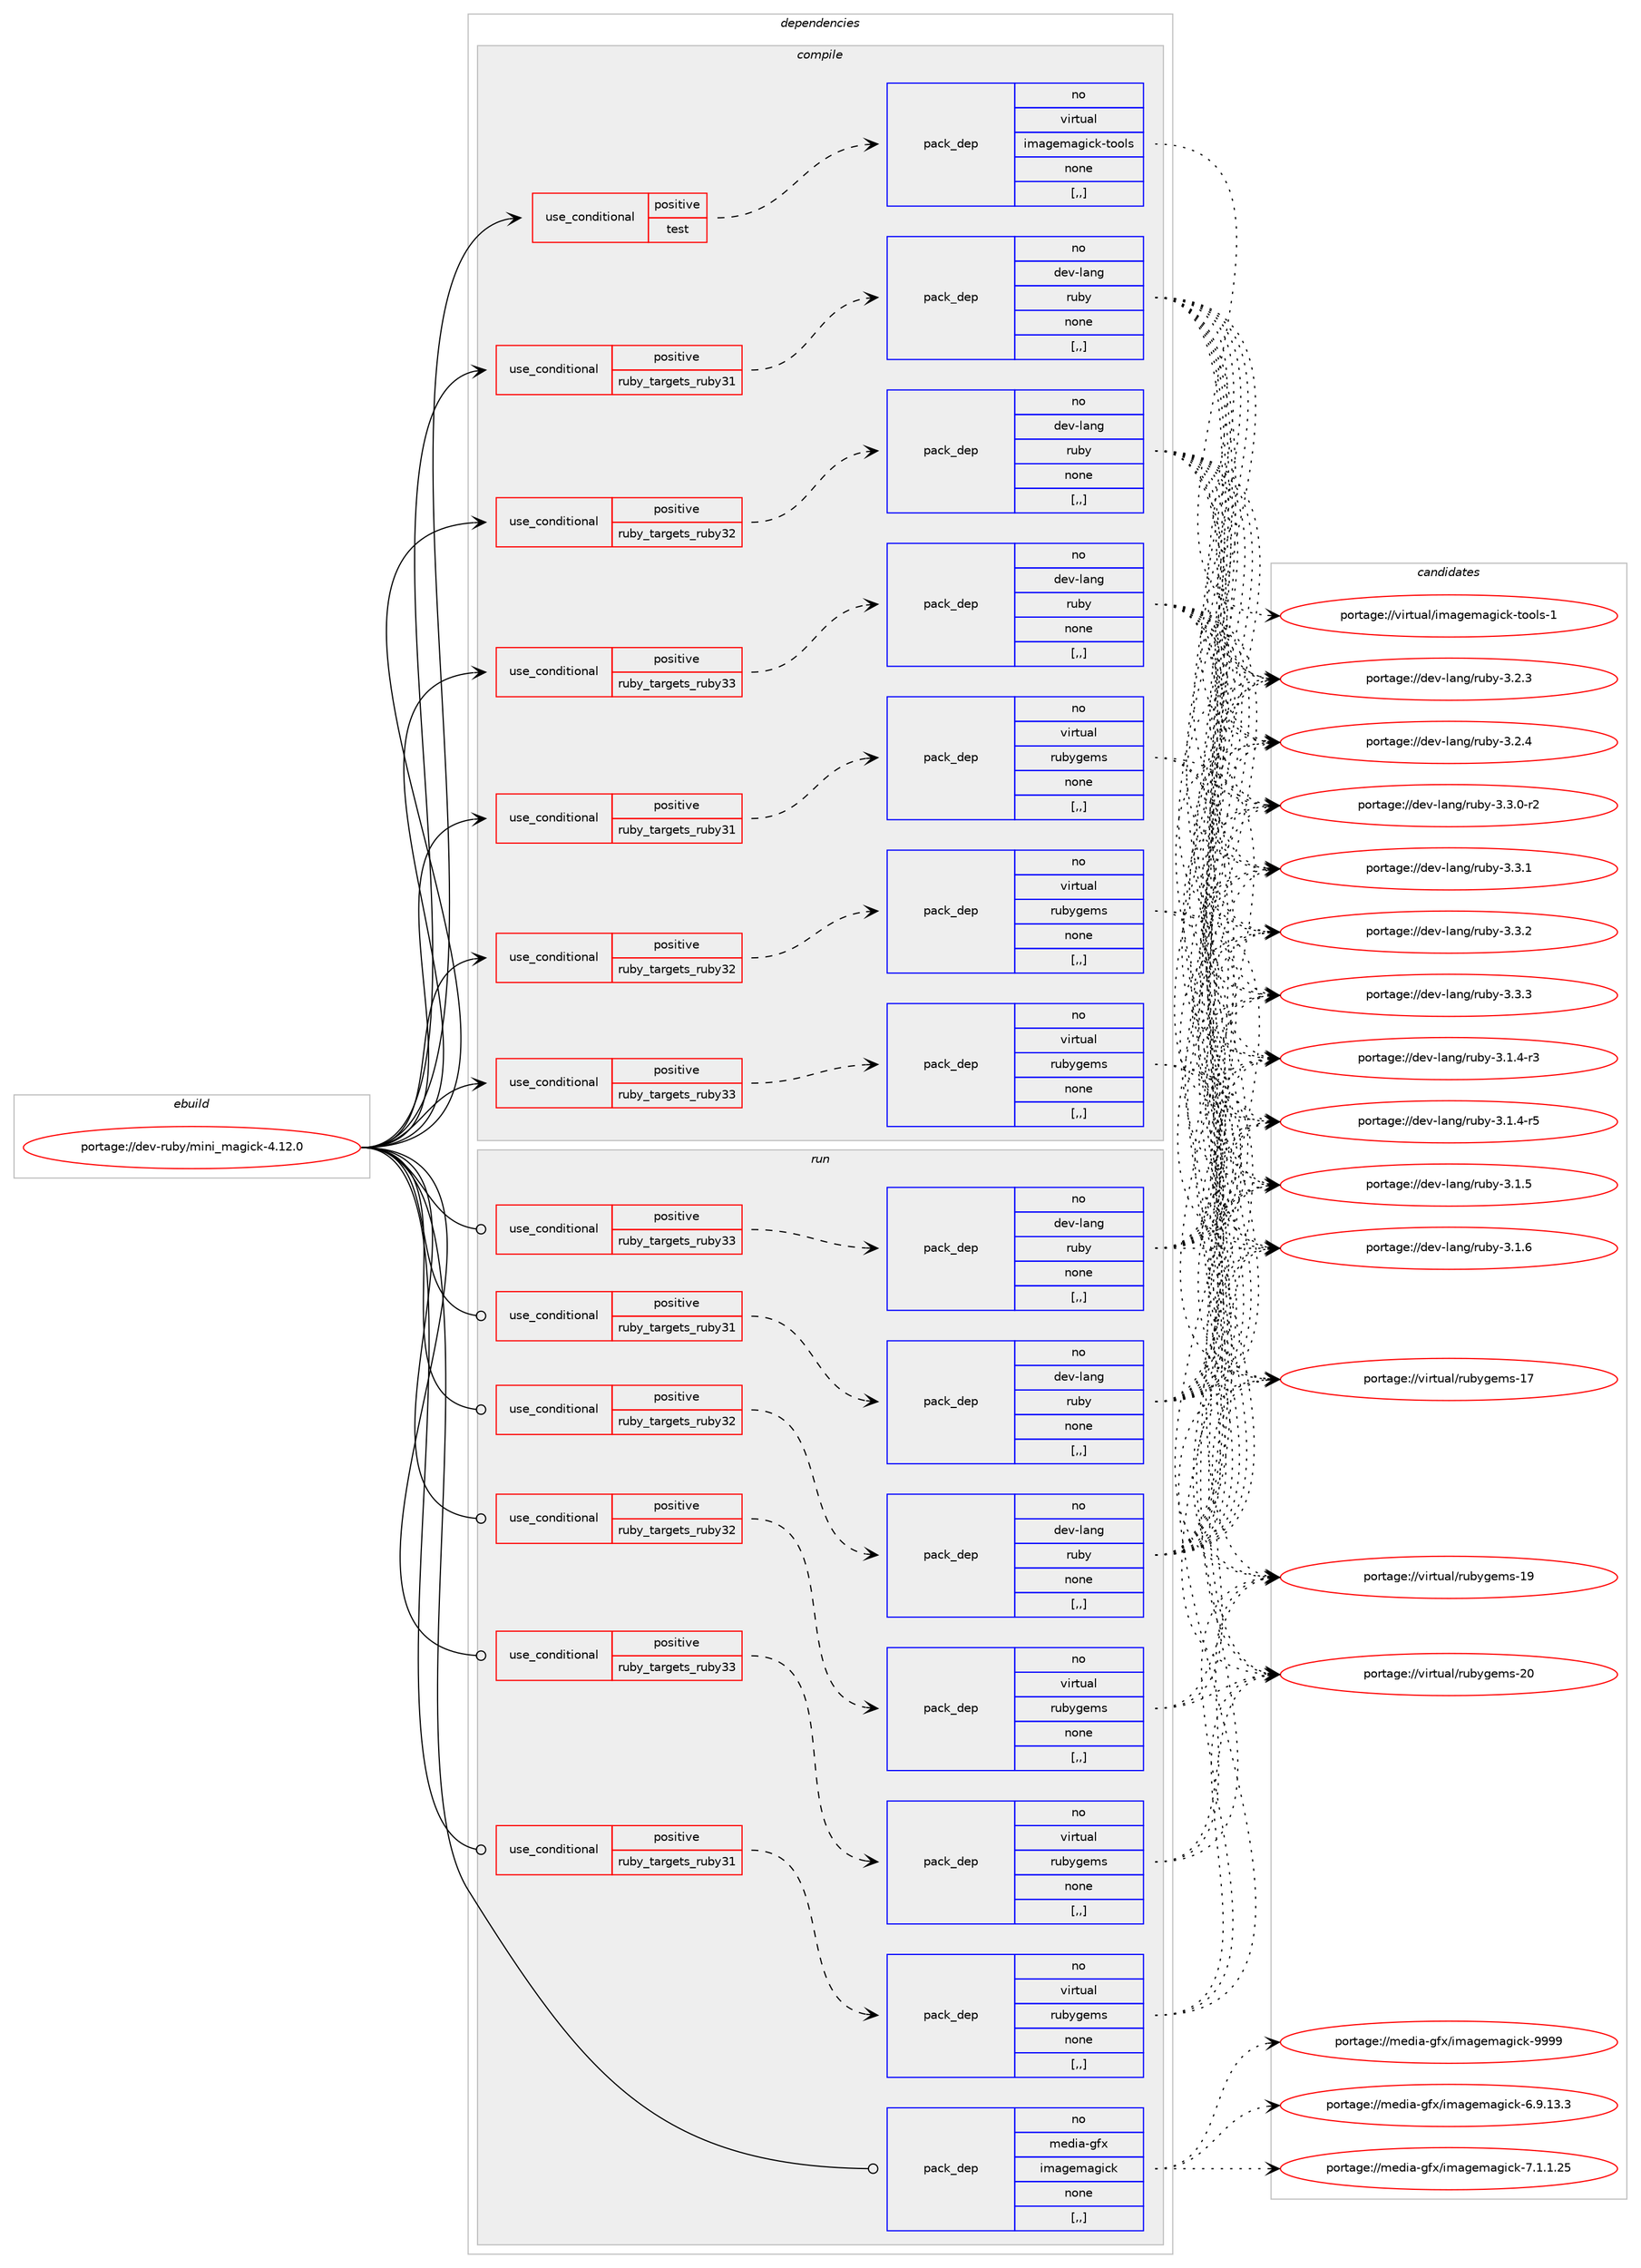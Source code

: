 digraph prolog {

# *************
# Graph options
# *************

newrank=true;
concentrate=true;
compound=true;
graph [rankdir=LR,fontname=Helvetica,fontsize=10,ranksep=1.5];#, ranksep=2.5, nodesep=0.2];
edge  [arrowhead=vee];
node  [fontname=Helvetica,fontsize=10];

# **********
# The ebuild
# **********

subgraph cluster_leftcol {
color=gray;
label=<<i>ebuild</i>>;
id [label="portage://dev-ruby/mini_magick-4.12.0", color=red, width=4, href="../dev-ruby/mini_magick-4.12.0.svg"];
}

# ****************
# The dependencies
# ****************

subgraph cluster_midcol {
color=gray;
label=<<i>dependencies</i>>;
subgraph cluster_compile {
fillcolor="#eeeeee";
style=filled;
label=<<i>compile</i>>;
subgraph cond49296 {
dependency185965 [label=<<TABLE BORDER="0" CELLBORDER="1" CELLSPACING="0" CELLPADDING="4"><TR><TD ROWSPAN="3" CELLPADDING="10">use_conditional</TD></TR><TR><TD>positive</TD></TR><TR><TD>ruby_targets_ruby31</TD></TR></TABLE>>, shape=none, color=red];
subgraph pack135363 {
dependency185966 [label=<<TABLE BORDER="0" CELLBORDER="1" CELLSPACING="0" CELLPADDING="4" WIDTH="220"><TR><TD ROWSPAN="6" CELLPADDING="30">pack_dep</TD></TR><TR><TD WIDTH="110">no</TD></TR><TR><TD>dev-lang</TD></TR><TR><TD>ruby</TD></TR><TR><TD>none</TD></TR><TR><TD>[,,]</TD></TR></TABLE>>, shape=none, color=blue];
}
dependency185965:e -> dependency185966:w [weight=20,style="dashed",arrowhead="vee"];
}
id:e -> dependency185965:w [weight=20,style="solid",arrowhead="vee"];
subgraph cond49297 {
dependency185967 [label=<<TABLE BORDER="0" CELLBORDER="1" CELLSPACING="0" CELLPADDING="4"><TR><TD ROWSPAN="3" CELLPADDING="10">use_conditional</TD></TR><TR><TD>positive</TD></TR><TR><TD>ruby_targets_ruby31</TD></TR></TABLE>>, shape=none, color=red];
subgraph pack135364 {
dependency185968 [label=<<TABLE BORDER="0" CELLBORDER="1" CELLSPACING="0" CELLPADDING="4" WIDTH="220"><TR><TD ROWSPAN="6" CELLPADDING="30">pack_dep</TD></TR><TR><TD WIDTH="110">no</TD></TR><TR><TD>virtual</TD></TR><TR><TD>rubygems</TD></TR><TR><TD>none</TD></TR><TR><TD>[,,]</TD></TR></TABLE>>, shape=none, color=blue];
}
dependency185967:e -> dependency185968:w [weight=20,style="dashed",arrowhead="vee"];
}
id:e -> dependency185967:w [weight=20,style="solid",arrowhead="vee"];
subgraph cond49298 {
dependency185969 [label=<<TABLE BORDER="0" CELLBORDER="1" CELLSPACING="0" CELLPADDING="4"><TR><TD ROWSPAN="3" CELLPADDING="10">use_conditional</TD></TR><TR><TD>positive</TD></TR><TR><TD>ruby_targets_ruby32</TD></TR></TABLE>>, shape=none, color=red];
subgraph pack135365 {
dependency185970 [label=<<TABLE BORDER="0" CELLBORDER="1" CELLSPACING="0" CELLPADDING="4" WIDTH="220"><TR><TD ROWSPAN="6" CELLPADDING="30">pack_dep</TD></TR><TR><TD WIDTH="110">no</TD></TR><TR><TD>dev-lang</TD></TR><TR><TD>ruby</TD></TR><TR><TD>none</TD></TR><TR><TD>[,,]</TD></TR></TABLE>>, shape=none, color=blue];
}
dependency185969:e -> dependency185970:w [weight=20,style="dashed",arrowhead="vee"];
}
id:e -> dependency185969:w [weight=20,style="solid",arrowhead="vee"];
subgraph cond49299 {
dependency185971 [label=<<TABLE BORDER="0" CELLBORDER="1" CELLSPACING="0" CELLPADDING="4"><TR><TD ROWSPAN="3" CELLPADDING="10">use_conditional</TD></TR><TR><TD>positive</TD></TR><TR><TD>ruby_targets_ruby32</TD></TR></TABLE>>, shape=none, color=red];
subgraph pack135366 {
dependency185972 [label=<<TABLE BORDER="0" CELLBORDER="1" CELLSPACING="0" CELLPADDING="4" WIDTH="220"><TR><TD ROWSPAN="6" CELLPADDING="30">pack_dep</TD></TR><TR><TD WIDTH="110">no</TD></TR><TR><TD>virtual</TD></TR><TR><TD>rubygems</TD></TR><TR><TD>none</TD></TR><TR><TD>[,,]</TD></TR></TABLE>>, shape=none, color=blue];
}
dependency185971:e -> dependency185972:w [weight=20,style="dashed",arrowhead="vee"];
}
id:e -> dependency185971:w [weight=20,style="solid",arrowhead="vee"];
subgraph cond49300 {
dependency185973 [label=<<TABLE BORDER="0" CELLBORDER="1" CELLSPACING="0" CELLPADDING="4"><TR><TD ROWSPAN="3" CELLPADDING="10">use_conditional</TD></TR><TR><TD>positive</TD></TR><TR><TD>ruby_targets_ruby33</TD></TR></TABLE>>, shape=none, color=red];
subgraph pack135367 {
dependency185974 [label=<<TABLE BORDER="0" CELLBORDER="1" CELLSPACING="0" CELLPADDING="4" WIDTH="220"><TR><TD ROWSPAN="6" CELLPADDING="30">pack_dep</TD></TR><TR><TD WIDTH="110">no</TD></TR><TR><TD>dev-lang</TD></TR><TR><TD>ruby</TD></TR><TR><TD>none</TD></TR><TR><TD>[,,]</TD></TR></TABLE>>, shape=none, color=blue];
}
dependency185973:e -> dependency185974:w [weight=20,style="dashed",arrowhead="vee"];
}
id:e -> dependency185973:w [weight=20,style="solid",arrowhead="vee"];
subgraph cond49301 {
dependency185975 [label=<<TABLE BORDER="0" CELLBORDER="1" CELLSPACING="0" CELLPADDING="4"><TR><TD ROWSPAN="3" CELLPADDING="10">use_conditional</TD></TR><TR><TD>positive</TD></TR><TR><TD>ruby_targets_ruby33</TD></TR></TABLE>>, shape=none, color=red];
subgraph pack135368 {
dependency185976 [label=<<TABLE BORDER="0" CELLBORDER="1" CELLSPACING="0" CELLPADDING="4" WIDTH="220"><TR><TD ROWSPAN="6" CELLPADDING="30">pack_dep</TD></TR><TR><TD WIDTH="110">no</TD></TR><TR><TD>virtual</TD></TR><TR><TD>rubygems</TD></TR><TR><TD>none</TD></TR><TR><TD>[,,]</TD></TR></TABLE>>, shape=none, color=blue];
}
dependency185975:e -> dependency185976:w [weight=20,style="dashed",arrowhead="vee"];
}
id:e -> dependency185975:w [weight=20,style="solid",arrowhead="vee"];
subgraph cond49302 {
dependency185977 [label=<<TABLE BORDER="0" CELLBORDER="1" CELLSPACING="0" CELLPADDING="4"><TR><TD ROWSPAN="3" CELLPADDING="10">use_conditional</TD></TR><TR><TD>positive</TD></TR><TR><TD>test</TD></TR></TABLE>>, shape=none, color=red];
subgraph pack135369 {
dependency185978 [label=<<TABLE BORDER="0" CELLBORDER="1" CELLSPACING="0" CELLPADDING="4" WIDTH="220"><TR><TD ROWSPAN="6" CELLPADDING="30">pack_dep</TD></TR><TR><TD WIDTH="110">no</TD></TR><TR><TD>virtual</TD></TR><TR><TD>imagemagick-tools</TD></TR><TR><TD>none</TD></TR><TR><TD>[,,]</TD></TR></TABLE>>, shape=none, color=blue];
}
dependency185977:e -> dependency185978:w [weight=20,style="dashed",arrowhead="vee"];
}
id:e -> dependency185977:w [weight=20,style="solid",arrowhead="vee"];
}
subgraph cluster_compileandrun {
fillcolor="#eeeeee";
style=filled;
label=<<i>compile and run</i>>;
}
subgraph cluster_run {
fillcolor="#eeeeee";
style=filled;
label=<<i>run</i>>;
subgraph cond49303 {
dependency185979 [label=<<TABLE BORDER="0" CELLBORDER="1" CELLSPACING="0" CELLPADDING="4"><TR><TD ROWSPAN="3" CELLPADDING="10">use_conditional</TD></TR><TR><TD>positive</TD></TR><TR><TD>ruby_targets_ruby31</TD></TR></TABLE>>, shape=none, color=red];
subgraph pack135370 {
dependency185980 [label=<<TABLE BORDER="0" CELLBORDER="1" CELLSPACING="0" CELLPADDING="4" WIDTH="220"><TR><TD ROWSPAN="6" CELLPADDING="30">pack_dep</TD></TR><TR><TD WIDTH="110">no</TD></TR><TR><TD>dev-lang</TD></TR><TR><TD>ruby</TD></TR><TR><TD>none</TD></TR><TR><TD>[,,]</TD></TR></TABLE>>, shape=none, color=blue];
}
dependency185979:e -> dependency185980:w [weight=20,style="dashed",arrowhead="vee"];
}
id:e -> dependency185979:w [weight=20,style="solid",arrowhead="odot"];
subgraph cond49304 {
dependency185981 [label=<<TABLE BORDER="0" CELLBORDER="1" CELLSPACING="0" CELLPADDING="4"><TR><TD ROWSPAN="3" CELLPADDING="10">use_conditional</TD></TR><TR><TD>positive</TD></TR><TR><TD>ruby_targets_ruby31</TD></TR></TABLE>>, shape=none, color=red];
subgraph pack135371 {
dependency185982 [label=<<TABLE BORDER="0" CELLBORDER="1" CELLSPACING="0" CELLPADDING="4" WIDTH="220"><TR><TD ROWSPAN="6" CELLPADDING="30">pack_dep</TD></TR><TR><TD WIDTH="110">no</TD></TR><TR><TD>virtual</TD></TR><TR><TD>rubygems</TD></TR><TR><TD>none</TD></TR><TR><TD>[,,]</TD></TR></TABLE>>, shape=none, color=blue];
}
dependency185981:e -> dependency185982:w [weight=20,style="dashed",arrowhead="vee"];
}
id:e -> dependency185981:w [weight=20,style="solid",arrowhead="odot"];
subgraph cond49305 {
dependency185983 [label=<<TABLE BORDER="0" CELLBORDER="1" CELLSPACING="0" CELLPADDING="4"><TR><TD ROWSPAN="3" CELLPADDING="10">use_conditional</TD></TR><TR><TD>positive</TD></TR><TR><TD>ruby_targets_ruby32</TD></TR></TABLE>>, shape=none, color=red];
subgraph pack135372 {
dependency185984 [label=<<TABLE BORDER="0" CELLBORDER="1" CELLSPACING="0" CELLPADDING="4" WIDTH="220"><TR><TD ROWSPAN="6" CELLPADDING="30">pack_dep</TD></TR><TR><TD WIDTH="110">no</TD></TR><TR><TD>dev-lang</TD></TR><TR><TD>ruby</TD></TR><TR><TD>none</TD></TR><TR><TD>[,,]</TD></TR></TABLE>>, shape=none, color=blue];
}
dependency185983:e -> dependency185984:w [weight=20,style="dashed",arrowhead="vee"];
}
id:e -> dependency185983:w [weight=20,style="solid",arrowhead="odot"];
subgraph cond49306 {
dependency185985 [label=<<TABLE BORDER="0" CELLBORDER="1" CELLSPACING="0" CELLPADDING="4"><TR><TD ROWSPAN="3" CELLPADDING="10">use_conditional</TD></TR><TR><TD>positive</TD></TR><TR><TD>ruby_targets_ruby32</TD></TR></TABLE>>, shape=none, color=red];
subgraph pack135373 {
dependency185986 [label=<<TABLE BORDER="0" CELLBORDER="1" CELLSPACING="0" CELLPADDING="4" WIDTH="220"><TR><TD ROWSPAN="6" CELLPADDING="30">pack_dep</TD></TR><TR><TD WIDTH="110">no</TD></TR><TR><TD>virtual</TD></TR><TR><TD>rubygems</TD></TR><TR><TD>none</TD></TR><TR><TD>[,,]</TD></TR></TABLE>>, shape=none, color=blue];
}
dependency185985:e -> dependency185986:w [weight=20,style="dashed",arrowhead="vee"];
}
id:e -> dependency185985:w [weight=20,style="solid",arrowhead="odot"];
subgraph cond49307 {
dependency185987 [label=<<TABLE BORDER="0" CELLBORDER="1" CELLSPACING="0" CELLPADDING="4"><TR><TD ROWSPAN="3" CELLPADDING="10">use_conditional</TD></TR><TR><TD>positive</TD></TR><TR><TD>ruby_targets_ruby33</TD></TR></TABLE>>, shape=none, color=red];
subgraph pack135374 {
dependency185988 [label=<<TABLE BORDER="0" CELLBORDER="1" CELLSPACING="0" CELLPADDING="4" WIDTH="220"><TR><TD ROWSPAN="6" CELLPADDING="30">pack_dep</TD></TR><TR><TD WIDTH="110">no</TD></TR><TR><TD>dev-lang</TD></TR><TR><TD>ruby</TD></TR><TR><TD>none</TD></TR><TR><TD>[,,]</TD></TR></TABLE>>, shape=none, color=blue];
}
dependency185987:e -> dependency185988:w [weight=20,style="dashed",arrowhead="vee"];
}
id:e -> dependency185987:w [weight=20,style="solid",arrowhead="odot"];
subgraph cond49308 {
dependency185989 [label=<<TABLE BORDER="0" CELLBORDER="1" CELLSPACING="0" CELLPADDING="4"><TR><TD ROWSPAN="3" CELLPADDING="10">use_conditional</TD></TR><TR><TD>positive</TD></TR><TR><TD>ruby_targets_ruby33</TD></TR></TABLE>>, shape=none, color=red];
subgraph pack135375 {
dependency185990 [label=<<TABLE BORDER="0" CELLBORDER="1" CELLSPACING="0" CELLPADDING="4" WIDTH="220"><TR><TD ROWSPAN="6" CELLPADDING="30">pack_dep</TD></TR><TR><TD WIDTH="110">no</TD></TR><TR><TD>virtual</TD></TR><TR><TD>rubygems</TD></TR><TR><TD>none</TD></TR><TR><TD>[,,]</TD></TR></TABLE>>, shape=none, color=blue];
}
dependency185989:e -> dependency185990:w [weight=20,style="dashed",arrowhead="vee"];
}
id:e -> dependency185989:w [weight=20,style="solid",arrowhead="odot"];
subgraph pack135376 {
dependency185991 [label=<<TABLE BORDER="0" CELLBORDER="1" CELLSPACING="0" CELLPADDING="4" WIDTH="220"><TR><TD ROWSPAN="6" CELLPADDING="30">pack_dep</TD></TR><TR><TD WIDTH="110">no</TD></TR><TR><TD>media-gfx</TD></TR><TR><TD>imagemagick</TD></TR><TR><TD>none</TD></TR><TR><TD>[,,]</TD></TR></TABLE>>, shape=none, color=blue];
}
id:e -> dependency185991:w [weight=20,style="solid",arrowhead="odot"];
}
}

# **************
# The candidates
# **************

subgraph cluster_choices {
rank=same;
color=gray;
label=<<i>candidates</i>>;

subgraph choice135363 {
color=black;
nodesep=1;
choice100101118451089711010347114117981214551464946524511451 [label="portage://dev-lang/ruby-3.1.4-r3", color=red, width=4,href="../dev-lang/ruby-3.1.4-r3.svg"];
choice100101118451089711010347114117981214551464946524511453 [label="portage://dev-lang/ruby-3.1.4-r5", color=red, width=4,href="../dev-lang/ruby-3.1.4-r5.svg"];
choice10010111845108971101034711411798121455146494653 [label="portage://dev-lang/ruby-3.1.5", color=red, width=4,href="../dev-lang/ruby-3.1.5.svg"];
choice10010111845108971101034711411798121455146494654 [label="portage://dev-lang/ruby-3.1.6", color=red, width=4,href="../dev-lang/ruby-3.1.6.svg"];
choice10010111845108971101034711411798121455146504651 [label="portage://dev-lang/ruby-3.2.3", color=red, width=4,href="../dev-lang/ruby-3.2.3.svg"];
choice10010111845108971101034711411798121455146504652 [label="portage://dev-lang/ruby-3.2.4", color=red, width=4,href="../dev-lang/ruby-3.2.4.svg"];
choice100101118451089711010347114117981214551465146484511450 [label="portage://dev-lang/ruby-3.3.0-r2", color=red, width=4,href="../dev-lang/ruby-3.3.0-r2.svg"];
choice10010111845108971101034711411798121455146514649 [label="portage://dev-lang/ruby-3.3.1", color=red, width=4,href="../dev-lang/ruby-3.3.1.svg"];
choice10010111845108971101034711411798121455146514650 [label="portage://dev-lang/ruby-3.3.2", color=red, width=4,href="../dev-lang/ruby-3.3.2.svg"];
choice10010111845108971101034711411798121455146514651 [label="portage://dev-lang/ruby-3.3.3", color=red, width=4,href="../dev-lang/ruby-3.3.3.svg"];
dependency185966:e -> choice100101118451089711010347114117981214551464946524511451:w [style=dotted,weight="100"];
dependency185966:e -> choice100101118451089711010347114117981214551464946524511453:w [style=dotted,weight="100"];
dependency185966:e -> choice10010111845108971101034711411798121455146494653:w [style=dotted,weight="100"];
dependency185966:e -> choice10010111845108971101034711411798121455146494654:w [style=dotted,weight="100"];
dependency185966:e -> choice10010111845108971101034711411798121455146504651:w [style=dotted,weight="100"];
dependency185966:e -> choice10010111845108971101034711411798121455146504652:w [style=dotted,weight="100"];
dependency185966:e -> choice100101118451089711010347114117981214551465146484511450:w [style=dotted,weight="100"];
dependency185966:e -> choice10010111845108971101034711411798121455146514649:w [style=dotted,weight="100"];
dependency185966:e -> choice10010111845108971101034711411798121455146514650:w [style=dotted,weight="100"];
dependency185966:e -> choice10010111845108971101034711411798121455146514651:w [style=dotted,weight="100"];
}
subgraph choice135364 {
color=black;
nodesep=1;
choice118105114116117971084711411798121103101109115454955 [label="portage://virtual/rubygems-17", color=red, width=4,href="../virtual/rubygems-17.svg"];
choice118105114116117971084711411798121103101109115454957 [label="portage://virtual/rubygems-19", color=red, width=4,href="../virtual/rubygems-19.svg"];
choice118105114116117971084711411798121103101109115455048 [label="portage://virtual/rubygems-20", color=red, width=4,href="../virtual/rubygems-20.svg"];
dependency185968:e -> choice118105114116117971084711411798121103101109115454955:w [style=dotted,weight="100"];
dependency185968:e -> choice118105114116117971084711411798121103101109115454957:w [style=dotted,weight="100"];
dependency185968:e -> choice118105114116117971084711411798121103101109115455048:w [style=dotted,weight="100"];
}
subgraph choice135365 {
color=black;
nodesep=1;
choice100101118451089711010347114117981214551464946524511451 [label="portage://dev-lang/ruby-3.1.4-r3", color=red, width=4,href="../dev-lang/ruby-3.1.4-r3.svg"];
choice100101118451089711010347114117981214551464946524511453 [label="portage://dev-lang/ruby-3.1.4-r5", color=red, width=4,href="../dev-lang/ruby-3.1.4-r5.svg"];
choice10010111845108971101034711411798121455146494653 [label="portage://dev-lang/ruby-3.1.5", color=red, width=4,href="../dev-lang/ruby-3.1.5.svg"];
choice10010111845108971101034711411798121455146494654 [label="portage://dev-lang/ruby-3.1.6", color=red, width=4,href="../dev-lang/ruby-3.1.6.svg"];
choice10010111845108971101034711411798121455146504651 [label="portage://dev-lang/ruby-3.2.3", color=red, width=4,href="../dev-lang/ruby-3.2.3.svg"];
choice10010111845108971101034711411798121455146504652 [label="portage://dev-lang/ruby-3.2.4", color=red, width=4,href="../dev-lang/ruby-3.2.4.svg"];
choice100101118451089711010347114117981214551465146484511450 [label="portage://dev-lang/ruby-3.3.0-r2", color=red, width=4,href="../dev-lang/ruby-3.3.0-r2.svg"];
choice10010111845108971101034711411798121455146514649 [label="portage://dev-lang/ruby-3.3.1", color=red, width=4,href="../dev-lang/ruby-3.3.1.svg"];
choice10010111845108971101034711411798121455146514650 [label="portage://dev-lang/ruby-3.3.2", color=red, width=4,href="../dev-lang/ruby-3.3.2.svg"];
choice10010111845108971101034711411798121455146514651 [label="portage://dev-lang/ruby-3.3.3", color=red, width=4,href="../dev-lang/ruby-3.3.3.svg"];
dependency185970:e -> choice100101118451089711010347114117981214551464946524511451:w [style=dotted,weight="100"];
dependency185970:e -> choice100101118451089711010347114117981214551464946524511453:w [style=dotted,weight="100"];
dependency185970:e -> choice10010111845108971101034711411798121455146494653:w [style=dotted,weight="100"];
dependency185970:e -> choice10010111845108971101034711411798121455146494654:w [style=dotted,weight="100"];
dependency185970:e -> choice10010111845108971101034711411798121455146504651:w [style=dotted,weight="100"];
dependency185970:e -> choice10010111845108971101034711411798121455146504652:w [style=dotted,weight="100"];
dependency185970:e -> choice100101118451089711010347114117981214551465146484511450:w [style=dotted,weight="100"];
dependency185970:e -> choice10010111845108971101034711411798121455146514649:w [style=dotted,weight="100"];
dependency185970:e -> choice10010111845108971101034711411798121455146514650:w [style=dotted,weight="100"];
dependency185970:e -> choice10010111845108971101034711411798121455146514651:w [style=dotted,weight="100"];
}
subgraph choice135366 {
color=black;
nodesep=1;
choice118105114116117971084711411798121103101109115454955 [label="portage://virtual/rubygems-17", color=red, width=4,href="../virtual/rubygems-17.svg"];
choice118105114116117971084711411798121103101109115454957 [label="portage://virtual/rubygems-19", color=red, width=4,href="../virtual/rubygems-19.svg"];
choice118105114116117971084711411798121103101109115455048 [label="portage://virtual/rubygems-20", color=red, width=4,href="../virtual/rubygems-20.svg"];
dependency185972:e -> choice118105114116117971084711411798121103101109115454955:w [style=dotted,weight="100"];
dependency185972:e -> choice118105114116117971084711411798121103101109115454957:w [style=dotted,weight="100"];
dependency185972:e -> choice118105114116117971084711411798121103101109115455048:w [style=dotted,weight="100"];
}
subgraph choice135367 {
color=black;
nodesep=1;
choice100101118451089711010347114117981214551464946524511451 [label="portage://dev-lang/ruby-3.1.4-r3", color=red, width=4,href="../dev-lang/ruby-3.1.4-r3.svg"];
choice100101118451089711010347114117981214551464946524511453 [label="portage://dev-lang/ruby-3.1.4-r5", color=red, width=4,href="../dev-lang/ruby-3.1.4-r5.svg"];
choice10010111845108971101034711411798121455146494653 [label="portage://dev-lang/ruby-3.1.5", color=red, width=4,href="../dev-lang/ruby-3.1.5.svg"];
choice10010111845108971101034711411798121455146494654 [label="portage://dev-lang/ruby-3.1.6", color=red, width=4,href="../dev-lang/ruby-3.1.6.svg"];
choice10010111845108971101034711411798121455146504651 [label="portage://dev-lang/ruby-3.2.3", color=red, width=4,href="../dev-lang/ruby-3.2.3.svg"];
choice10010111845108971101034711411798121455146504652 [label="portage://dev-lang/ruby-3.2.4", color=red, width=4,href="../dev-lang/ruby-3.2.4.svg"];
choice100101118451089711010347114117981214551465146484511450 [label="portage://dev-lang/ruby-3.3.0-r2", color=red, width=4,href="../dev-lang/ruby-3.3.0-r2.svg"];
choice10010111845108971101034711411798121455146514649 [label="portage://dev-lang/ruby-3.3.1", color=red, width=4,href="../dev-lang/ruby-3.3.1.svg"];
choice10010111845108971101034711411798121455146514650 [label="portage://dev-lang/ruby-3.3.2", color=red, width=4,href="../dev-lang/ruby-3.3.2.svg"];
choice10010111845108971101034711411798121455146514651 [label="portage://dev-lang/ruby-3.3.3", color=red, width=4,href="../dev-lang/ruby-3.3.3.svg"];
dependency185974:e -> choice100101118451089711010347114117981214551464946524511451:w [style=dotted,weight="100"];
dependency185974:e -> choice100101118451089711010347114117981214551464946524511453:w [style=dotted,weight="100"];
dependency185974:e -> choice10010111845108971101034711411798121455146494653:w [style=dotted,weight="100"];
dependency185974:e -> choice10010111845108971101034711411798121455146494654:w [style=dotted,weight="100"];
dependency185974:e -> choice10010111845108971101034711411798121455146504651:w [style=dotted,weight="100"];
dependency185974:e -> choice10010111845108971101034711411798121455146504652:w [style=dotted,weight="100"];
dependency185974:e -> choice100101118451089711010347114117981214551465146484511450:w [style=dotted,weight="100"];
dependency185974:e -> choice10010111845108971101034711411798121455146514649:w [style=dotted,weight="100"];
dependency185974:e -> choice10010111845108971101034711411798121455146514650:w [style=dotted,weight="100"];
dependency185974:e -> choice10010111845108971101034711411798121455146514651:w [style=dotted,weight="100"];
}
subgraph choice135368 {
color=black;
nodesep=1;
choice118105114116117971084711411798121103101109115454955 [label="portage://virtual/rubygems-17", color=red, width=4,href="../virtual/rubygems-17.svg"];
choice118105114116117971084711411798121103101109115454957 [label="portage://virtual/rubygems-19", color=red, width=4,href="../virtual/rubygems-19.svg"];
choice118105114116117971084711411798121103101109115455048 [label="portage://virtual/rubygems-20", color=red, width=4,href="../virtual/rubygems-20.svg"];
dependency185976:e -> choice118105114116117971084711411798121103101109115454955:w [style=dotted,weight="100"];
dependency185976:e -> choice118105114116117971084711411798121103101109115454957:w [style=dotted,weight="100"];
dependency185976:e -> choice118105114116117971084711411798121103101109115455048:w [style=dotted,weight="100"];
}
subgraph choice135369 {
color=black;
nodesep=1;
choice1181051141161179710847105109971031011099710310599107451161111111081154549 [label="portage://virtual/imagemagick-tools-1", color=red, width=4,href="../virtual/imagemagick-tools-1.svg"];
dependency185978:e -> choice1181051141161179710847105109971031011099710310599107451161111111081154549:w [style=dotted,weight="100"];
}
subgraph choice135370 {
color=black;
nodesep=1;
choice100101118451089711010347114117981214551464946524511451 [label="portage://dev-lang/ruby-3.1.4-r3", color=red, width=4,href="../dev-lang/ruby-3.1.4-r3.svg"];
choice100101118451089711010347114117981214551464946524511453 [label="portage://dev-lang/ruby-3.1.4-r5", color=red, width=4,href="../dev-lang/ruby-3.1.4-r5.svg"];
choice10010111845108971101034711411798121455146494653 [label="portage://dev-lang/ruby-3.1.5", color=red, width=4,href="../dev-lang/ruby-3.1.5.svg"];
choice10010111845108971101034711411798121455146494654 [label="portage://dev-lang/ruby-3.1.6", color=red, width=4,href="../dev-lang/ruby-3.1.6.svg"];
choice10010111845108971101034711411798121455146504651 [label="portage://dev-lang/ruby-3.2.3", color=red, width=4,href="../dev-lang/ruby-3.2.3.svg"];
choice10010111845108971101034711411798121455146504652 [label="portage://dev-lang/ruby-3.2.4", color=red, width=4,href="../dev-lang/ruby-3.2.4.svg"];
choice100101118451089711010347114117981214551465146484511450 [label="portage://dev-lang/ruby-3.3.0-r2", color=red, width=4,href="../dev-lang/ruby-3.3.0-r2.svg"];
choice10010111845108971101034711411798121455146514649 [label="portage://dev-lang/ruby-3.3.1", color=red, width=4,href="../dev-lang/ruby-3.3.1.svg"];
choice10010111845108971101034711411798121455146514650 [label="portage://dev-lang/ruby-3.3.2", color=red, width=4,href="../dev-lang/ruby-3.3.2.svg"];
choice10010111845108971101034711411798121455146514651 [label="portage://dev-lang/ruby-3.3.3", color=red, width=4,href="../dev-lang/ruby-3.3.3.svg"];
dependency185980:e -> choice100101118451089711010347114117981214551464946524511451:w [style=dotted,weight="100"];
dependency185980:e -> choice100101118451089711010347114117981214551464946524511453:w [style=dotted,weight="100"];
dependency185980:e -> choice10010111845108971101034711411798121455146494653:w [style=dotted,weight="100"];
dependency185980:e -> choice10010111845108971101034711411798121455146494654:w [style=dotted,weight="100"];
dependency185980:e -> choice10010111845108971101034711411798121455146504651:w [style=dotted,weight="100"];
dependency185980:e -> choice10010111845108971101034711411798121455146504652:w [style=dotted,weight="100"];
dependency185980:e -> choice100101118451089711010347114117981214551465146484511450:w [style=dotted,weight="100"];
dependency185980:e -> choice10010111845108971101034711411798121455146514649:w [style=dotted,weight="100"];
dependency185980:e -> choice10010111845108971101034711411798121455146514650:w [style=dotted,weight="100"];
dependency185980:e -> choice10010111845108971101034711411798121455146514651:w [style=dotted,weight="100"];
}
subgraph choice135371 {
color=black;
nodesep=1;
choice118105114116117971084711411798121103101109115454955 [label="portage://virtual/rubygems-17", color=red, width=4,href="../virtual/rubygems-17.svg"];
choice118105114116117971084711411798121103101109115454957 [label="portage://virtual/rubygems-19", color=red, width=4,href="../virtual/rubygems-19.svg"];
choice118105114116117971084711411798121103101109115455048 [label="portage://virtual/rubygems-20", color=red, width=4,href="../virtual/rubygems-20.svg"];
dependency185982:e -> choice118105114116117971084711411798121103101109115454955:w [style=dotted,weight="100"];
dependency185982:e -> choice118105114116117971084711411798121103101109115454957:w [style=dotted,weight="100"];
dependency185982:e -> choice118105114116117971084711411798121103101109115455048:w [style=dotted,weight="100"];
}
subgraph choice135372 {
color=black;
nodesep=1;
choice100101118451089711010347114117981214551464946524511451 [label="portage://dev-lang/ruby-3.1.4-r3", color=red, width=4,href="../dev-lang/ruby-3.1.4-r3.svg"];
choice100101118451089711010347114117981214551464946524511453 [label="portage://dev-lang/ruby-3.1.4-r5", color=red, width=4,href="../dev-lang/ruby-3.1.4-r5.svg"];
choice10010111845108971101034711411798121455146494653 [label="portage://dev-lang/ruby-3.1.5", color=red, width=4,href="../dev-lang/ruby-3.1.5.svg"];
choice10010111845108971101034711411798121455146494654 [label="portage://dev-lang/ruby-3.1.6", color=red, width=4,href="../dev-lang/ruby-3.1.6.svg"];
choice10010111845108971101034711411798121455146504651 [label="portage://dev-lang/ruby-3.2.3", color=red, width=4,href="../dev-lang/ruby-3.2.3.svg"];
choice10010111845108971101034711411798121455146504652 [label="portage://dev-lang/ruby-3.2.4", color=red, width=4,href="../dev-lang/ruby-3.2.4.svg"];
choice100101118451089711010347114117981214551465146484511450 [label="portage://dev-lang/ruby-3.3.0-r2", color=red, width=4,href="../dev-lang/ruby-3.3.0-r2.svg"];
choice10010111845108971101034711411798121455146514649 [label="portage://dev-lang/ruby-3.3.1", color=red, width=4,href="../dev-lang/ruby-3.3.1.svg"];
choice10010111845108971101034711411798121455146514650 [label="portage://dev-lang/ruby-3.3.2", color=red, width=4,href="../dev-lang/ruby-3.3.2.svg"];
choice10010111845108971101034711411798121455146514651 [label="portage://dev-lang/ruby-3.3.3", color=red, width=4,href="../dev-lang/ruby-3.3.3.svg"];
dependency185984:e -> choice100101118451089711010347114117981214551464946524511451:w [style=dotted,weight="100"];
dependency185984:e -> choice100101118451089711010347114117981214551464946524511453:w [style=dotted,weight="100"];
dependency185984:e -> choice10010111845108971101034711411798121455146494653:w [style=dotted,weight="100"];
dependency185984:e -> choice10010111845108971101034711411798121455146494654:w [style=dotted,weight="100"];
dependency185984:e -> choice10010111845108971101034711411798121455146504651:w [style=dotted,weight="100"];
dependency185984:e -> choice10010111845108971101034711411798121455146504652:w [style=dotted,weight="100"];
dependency185984:e -> choice100101118451089711010347114117981214551465146484511450:w [style=dotted,weight="100"];
dependency185984:e -> choice10010111845108971101034711411798121455146514649:w [style=dotted,weight="100"];
dependency185984:e -> choice10010111845108971101034711411798121455146514650:w [style=dotted,weight="100"];
dependency185984:e -> choice10010111845108971101034711411798121455146514651:w [style=dotted,weight="100"];
}
subgraph choice135373 {
color=black;
nodesep=1;
choice118105114116117971084711411798121103101109115454955 [label="portage://virtual/rubygems-17", color=red, width=4,href="../virtual/rubygems-17.svg"];
choice118105114116117971084711411798121103101109115454957 [label="portage://virtual/rubygems-19", color=red, width=4,href="../virtual/rubygems-19.svg"];
choice118105114116117971084711411798121103101109115455048 [label="portage://virtual/rubygems-20", color=red, width=4,href="../virtual/rubygems-20.svg"];
dependency185986:e -> choice118105114116117971084711411798121103101109115454955:w [style=dotted,weight="100"];
dependency185986:e -> choice118105114116117971084711411798121103101109115454957:w [style=dotted,weight="100"];
dependency185986:e -> choice118105114116117971084711411798121103101109115455048:w [style=dotted,weight="100"];
}
subgraph choice135374 {
color=black;
nodesep=1;
choice100101118451089711010347114117981214551464946524511451 [label="portage://dev-lang/ruby-3.1.4-r3", color=red, width=4,href="../dev-lang/ruby-3.1.4-r3.svg"];
choice100101118451089711010347114117981214551464946524511453 [label="portage://dev-lang/ruby-3.1.4-r5", color=red, width=4,href="../dev-lang/ruby-3.1.4-r5.svg"];
choice10010111845108971101034711411798121455146494653 [label="portage://dev-lang/ruby-3.1.5", color=red, width=4,href="../dev-lang/ruby-3.1.5.svg"];
choice10010111845108971101034711411798121455146494654 [label="portage://dev-lang/ruby-3.1.6", color=red, width=4,href="../dev-lang/ruby-3.1.6.svg"];
choice10010111845108971101034711411798121455146504651 [label="portage://dev-lang/ruby-3.2.3", color=red, width=4,href="../dev-lang/ruby-3.2.3.svg"];
choice10010111845108971101034711411798121455146504652 [label="portage://dev-lang/ruby-3.2.4", color=red, width=4,href="../dev-lang/ruby-3.2.4.svg"];
choice100101118451089711010347114117981214551465146484511450 [label="portage://dev-lang/ruby-3.3.0-r2", color=red, width=4,href="../dev-lang/ruby-3.3.0-r2.svg"];
choice10010111845108971101034711411798121455146514649 [label="portage://dev-lang/ruby-3.3.1", color=red, width=4,href="../dev-lang/ruby-3.3.1.svg"];
choice10010111845108971101034711411798121455146514650 [label="portage://dev-lang/ruby-3.3.2", color=red, width=4,href="../dev-lang/ruby-3.3.2.svg"];
choice10010111845108971101034711411798121455146514651 [label="portage://dev-lang/ruby-3.3.3", color=red, width=4,href="../dev-lang/ruby-3.3.3.svg"];
dependency185988:e -> choice100101118451089711010347114117981214551464946524511451:w [style=dotted,weight="100"];
dependency185988:e -> choice100101118451089711010347114117981214551464946524511453:w [style=dotted,weight="100"];
dependency185988:e -> choice10010111845108971101034711411798121455146494653:w [style=dotted,weight="100"];
dependency185988:e -> choice10010111845108971101034711411798121455146494654:w [style=dotted,weight="100"];
dependency185988:e -> choice10010111845108971101034711411798121455146504651:w [style=dotted,weight="100"];
dependency185988:e -> choice10010111845108971101034711411798121455146504652:w [style=dotted,weight="100"];
dependency185988:e -> choice100101118451089711010347114117981214551465146484511450:w [style=dotted,weight="100"];
dependency185988:e -> choice10010111845108971101034711411798121455146514649:w [style=dotted,weight="100"];
dependency185988:e -> choice10010111845108971101034711411798121455146514650:w [style=dotted,weight="100"];
dependency185988:e -> choice10010111845108971101034711411798121455146514651:w [style=dotted,weight="100"];
}
subgraph choice135375 {
color=black;
nodesep=1;
choice118105114116117971084711411798121103101109115454955 [label="portage://virtual/rubygems-17", color=red, width=4,href="../virtual/rubygems-17.svg"];
choice118105114116117971084711411798121103101109115454957 [label="portage://virtual/rubygems-19", color=red, width=4,href="../virtual/rubygems-19.svg"];
choice118105114116117971084711411798121103101109115455048 [label="portage://virtual/rubygems-20", color=red, width=4,href="../virtual/rubygems-20.svg"];
dependency185990:e -> choice118105114116117971084711411798121103101109115454955:w [style=dotted,weight="100"];
dependency185990:e -> choice118105114116117971084711411798121103101109115454957:w [style=dotted,weight="100"];
dependency185990:e -> choice118105114116117971084711411798121103101109115455048:w [style=dotted,weight="100"];
}
subgraph choice135376 {
color=black;
nodesep=1;
choice109101100105974510310212047105109971031011099710310599107455446574649514651 [label="portage://media-gfx/imagemagick-6.9.13.3", color=red, width=4,href="../media-gfx/imagemagick-6.9.13.3.svg"];
choice109101100105974510310212047105109971031011099710310599107455546494649465053 [label="portage://media-gfx/imagemagick-7.1.1.25", color=red, width=4,href="../media-gfx/imagemagick-7.1.1.25.svg"];
choice1091011001059745103102120471051099710310110997103105991074557575757 [label="portage://media-gfx/imagemagick-9999", color=red, width=4,href="../media-gfx/imagemagick-9999.svg"];
dependency185991:e -> choice109101100105974510310212047105109971031011099710310599107455446574649514651:w [style=dotted,weight="100"];
dependency185991:e -> choice109101100105974510310212047105109971031011099710310599107455546494649465053:w [style=dotted,weight="100"];
dependency185991:e -> choice1091011001059745103102120471051099710310110997103105991074557575757:w [style=dotted,weight="100"];
}
}

}
